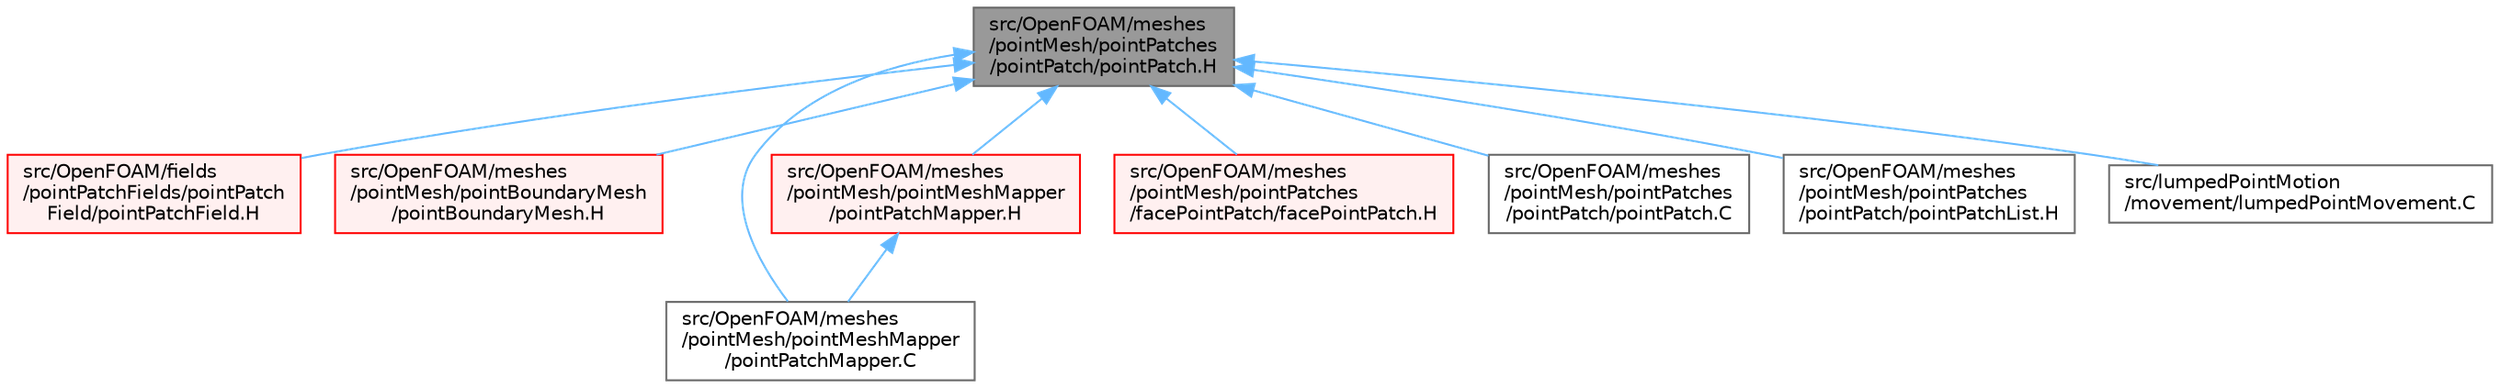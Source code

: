 digraph "src/OpenFOAM/meshes/pointMesh/pointPatches/pointPatch/pointPatch.H"
{
 // LATEX_PDF_SIZE
  bgcolor="transparent";
  edge [fontname=Helvetica,fontsize=10,labelfontname=Helvetica,labelfontsize=10];
  node [fontname=Helvetica,fontsize=10,shape=box,height=0.2,width=0.4];
  Node1 [id="Node000001",label="src/OpenFOAM/meshes\l/pointMesh/pointPatches\l/pointPatch/pointPatch.H",height=0.2,width=0.4,color="gray40", fillcolor="grey60", style="filled", fontcolor="black",tooltip=" "];
  Node1 -> Node2 [id="edge1_Node000001_Node000002",dir="back",color="steelblue1",style="solid",tooltip=" "];
  Node2 [id="Node000002",label="src/OpenFOAM/fields\l/pointPatchFields/pointPatch\lField/pointPatchField.H",height=0.2,width=0.4,color="red", fillcolor="#FFF0F0", style="filled",URL="$pointPatchField_8H.html",tooltip=" "];
  Node1 -> Node586 [id="edge2_Node000001_Node000586",dir="back",color="steelblue1",style="solid",tooltip=" "];
  Node586 [id="Node000586",label="src/OpenFOAM/meshes\l/pointMesh/pointBoundaryMesh\l/pointBoundaryMesh.H",height=0.2,width=0.4,color="red", fillcolor="#FFF0F0", style="filled",URL="$pointBoundaryMesh_8H.html",tooltip=" "];
  Node1 -> Node736 [id="edge3_Node000001_Node000736",dir="back",color="steelblue1",style="solid",tooltip=" "];
  Node736 [id="Node000736",label="src/OpenFOAM/meshes\l/pointMesh/pointMeshMapper\l/pointPatchMapper.C",height=0.2,width=0.4,color="grey40", fillcolor="white", style="filled",URL="$pointPatchMapper_8C.html",tooltip=" "];
  Node1 -> Node737 [id="edge4_Node000001_Node000737",dir="back",color="steelblue1",style="solid",tooltip=" "];
  Node737 [id="Node000737",label="src/OpenFOAM/meshes\l/pointMesh/pointMeshMapper\l/pointPatchMapper.H",height=0.2,width=0.4,color="red", fillcolor="#FFF0F0", style="filled",URL="$pointPatchMapper_8H.html",tooltip=" "];
  Node737 -> Node736 [id="edge5_Node000737_Node000736",dir="back",color="steelblue1",style="solid",tooltip=" "];
  Node1 -> Node740 [id="edge6_Node000001_Node000740",dir="back",color="steelblue1",style="solid",tooltip=" "];
  Node740 [id="Node000740",label="src/OpenFOAM/meshes\l/pointMesh/pointPatches\l/facePointPatch/facePointPatch.H",height=0.2,width=0.4,color="red", fillcolor="#FFF0F0", style="filled",URL="$facePointPatch_8H.html",tooltip=" "];
  Node1 -> Node762 [id="edge7_Node000001_Node000762",dir="back",color="steelblue1",style="solid",tooltip=" "];
  Node762 [id="Node000762",label="src/OpenFOAM/meshes\l/pointMesh/pointPatches\l/pointPatch/pointPatch.C",height=0.2,width=0.4,color="grey40", fillcolor="white", style="filled",URL="$pointPatch_8C.html",tooltip=" "];
  Node1 -> Node763 [id="edge8_Node000001_Node000763",dir="back",color="steelblue1",style="solid",tooltip=" "];
  Node763 [id="Node000763",label="src/OpenFOAM/meshes\l/pointMesh/pointPatches\l/pointPatch/pointPatchList.H",height=0.2,width=0.4,color="grey40", fillcolor="white", style="filled",URL="$pointPatchList_8H.html",tooltip=" "];
  Node1 -> Node764 [id="edge9_Node000001_Node000764",dir="back",color="steelblue1",style="solid",tooltip=" "];
  Node764 [id="Node000764",label="src/lumpedPointMotion\l/movement/lumpedPointMovement.C",height=0.2,width=0.4,color="grey40", fillcolor="white", style="filled",URL="$src_2lumpedPointMotion_2movement_2lumpedPointMovement_8C.html",tooltip=" "];
}
